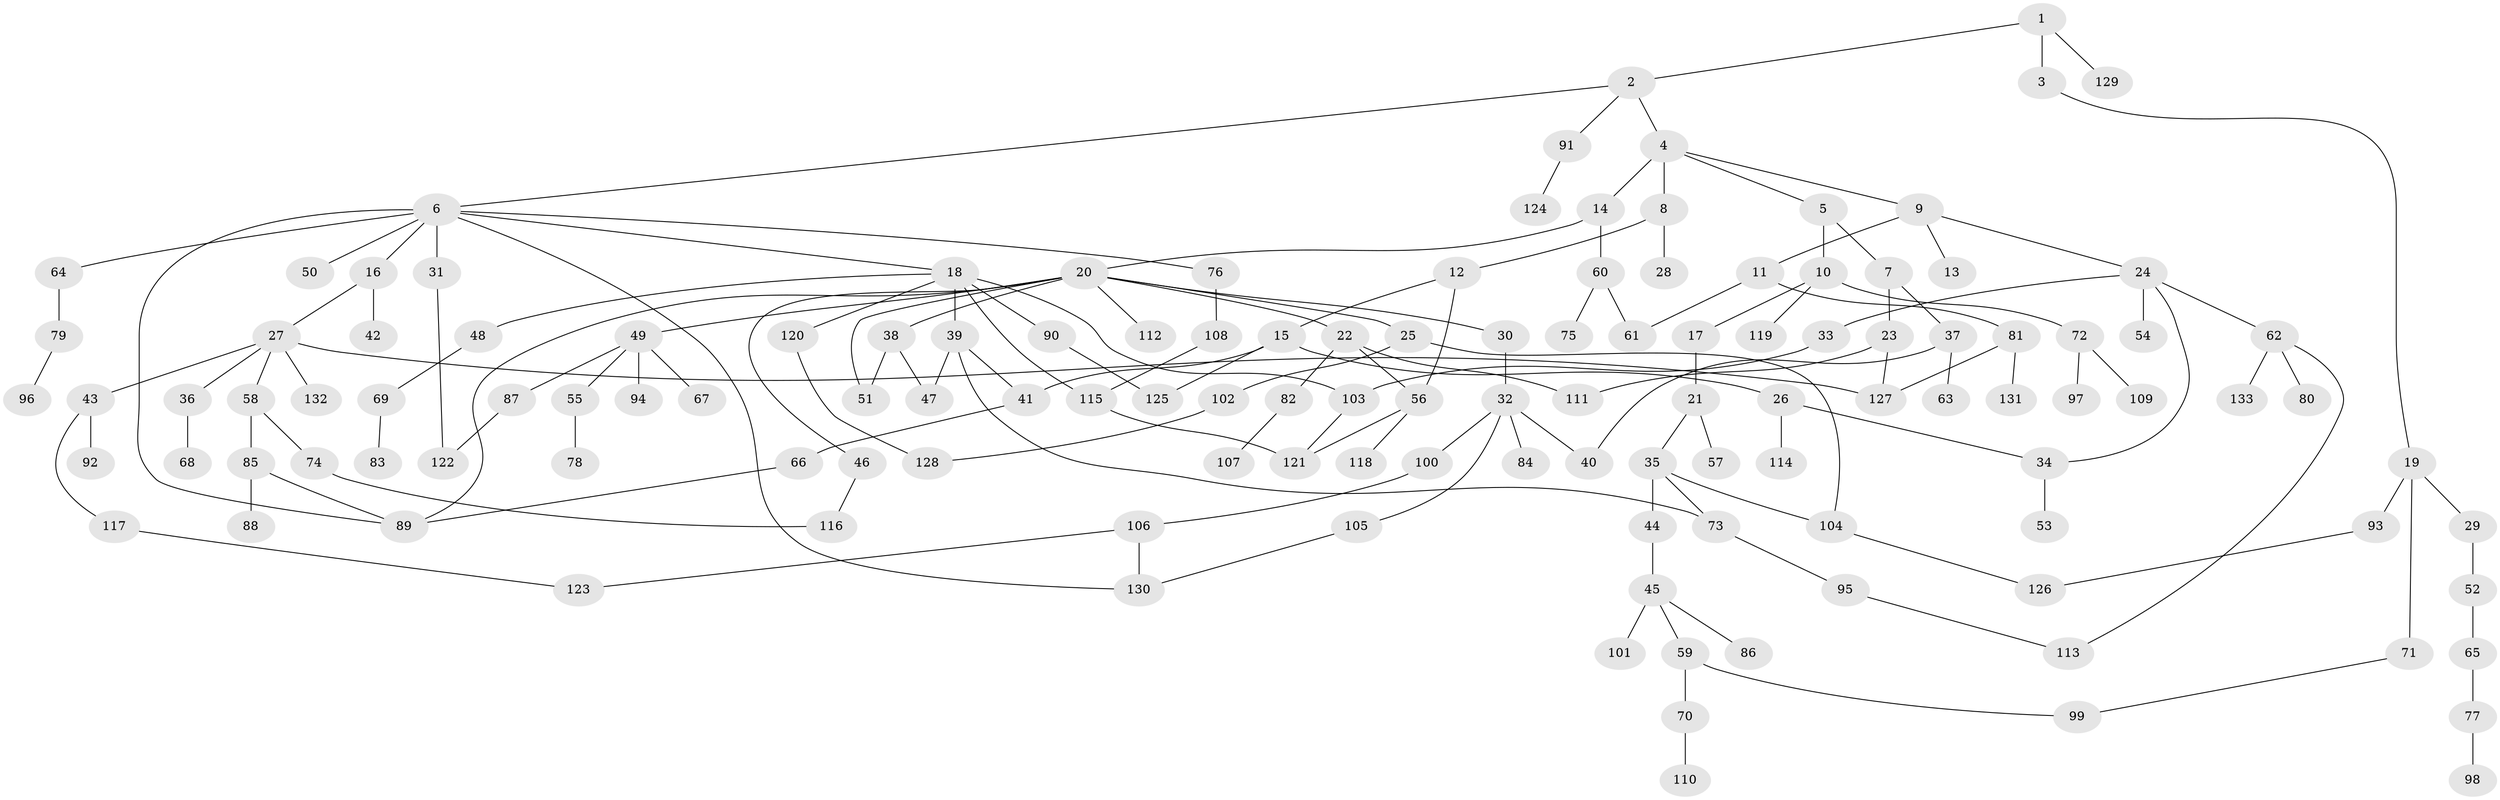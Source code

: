 // Generated by graph-tools (version 1.1) at 2025/13/03/09/25 04:13:25]
// undirected, 133 vertices, 161 edges
graph export_dot {
graph [start="1"]
  node [color=gray90,style=filled];
  1;
  2;
  3;
  4;
  5;
  6;
  7;
  8;
  9;
  10;
  11;
  12;
  13;
  14;
  15;
  16;
  17;
  18;
  19;
  20;
  21;
  22;
  23;
  24;
  25;
  26;
  27;
  28;
  29;
  30;
  31;
  32;
  33;
  34;
  35;
  36;
  37;
  38;
  39;
  40;
  41;
  42;
  43;
  44;
  45;
  46;
  47;
  48;
  49;
  50;
  51;
  52;
  53;
  54;
  55;
  56;
  57;
  58;
  59;
  60;
  61;
  62;
  63;
  64;
  65;
  66;
  67;
  68;
  69;
  70;
  71;
  72;
  73;
  74;
  75;
  76;
  77;
  78;
  79;
  80;
  81;
  82;
  83;
  84;
  85;
  86;
  87;
  88;
  89;
  90;
  91;
  92;
  93;
  94;
  95;
  96;
  97;
  98;
  99;
  100;
  101;
  102;
  103;
  104;
  105;
  106;
  107;
  108;
  109;
  110;
  111;
  112;
  113;
  114;
  115;
  116;
  117;
  118;
  119;
  120;
  121;
  122;
  123;
  124;
  125;
  126;
  127;
  128;
  129;
  130;
  131;
  132;
  133;
  1 -- 2;
  1 -- 3;
  1 -- 129;
  2 -- 4;
  2 -- 6;
  2 -- 91;
  3 -- 19;
  4 -- 5;
  4 -- 8;
  4 -- 9;
  4 -- 14;
  5 -- 7;
  5 -- 10;
  6 -- 16;
  6 -- 18;
  6 -- 31;
  6 -- 50;
  6 -- 64;
  6 -- 76;
  6 -- 89;
  6 -- 130;
  7 -- 23;
  7 -- 37;
  8 -- 12;
  8 -- 28;
  9 -- 11;
  9 -- 13;
  9 -- 24;
  10 -- 17;
  10 -- 72;
  10 -- 119;
  11 -- 61;
  11 -- 81;
  12 -- 15;
  12 -- 56;
  14 -- 20;
  14 -- 60;
  15 -- 26;
  15 -- 41;
  15 -- 125;
  16 -- 27;
  16 -- 42;
  17 -- 21;
  18 -- 39;
  18 -- 48;
  18 -- 90;
  18 -- 120;
  18 -- 115;
  18 -- 103;
  19 -- 29;
  19 -- 71;
  19 -- 93;
  20 -- 22;
  20 -- 25;
  20 -- 30;
  20 -- 38;
  20 -- 46;
  20 -- 49;
  20 -- 112;
  20 -- 51;
  20 -- 89;
  21 -- 35;
  21 -- 57;
  22 -- 56;
  22 -- 82;
  22 -- 111;
  23 -- 127;
  23 -- 111;
  24 -- 33;
  24 -- 54;
  24 -- 62;
  24 -- 34;
  25 -- 102;
  25 -- 104;
  26 -- 34;
  26 -- 114;
  27 -- 36;
  27 -- 43;
  27 -- 58;
  27 -- 132;
  27 -- 127;
  29 -- 52;
  30 -- 32;
  31 -- 122;
  32 -- 40;
  32 -- 84;
  32 -- 100;
  32 -- 105;
  33 -- 103;
  34 -- 53;
  35 -- 44;
  35 -- 104;
  35 -- 73;
  36 -- 68;
  37 -- 63;
  37 -- 40;
  38 -- 47;
  38 -- 51;
  39 -- 73;
  39 -- 47;
  39 -- 41;
  41 -- 66;
  43 -- 92;
  43 -- 117;
  44 -- 45;
  45 -- 59;
  45 -- 86;
  45 -- 101;
  46 -- 116;
  48 -- 69;
  49 -- 55;
  49 -- 67;
  49 -- 87;
  49 -- 94;
  52 -- 65;
  55 -- 78;
  56 -- 118;
  56 -- 121;
  58 -- 74;
  58 -- 85;
  59 -- 70;
  59 -- 99;
  60 -- 75;
  60 -- 61;
  62 -- 80;
  62 -- 113;
  62 -- 133;
  64 -- 79;
  65 -- 77;
  66 -- 89;
  69 -- 83;
  70 -- 110;
  71 -- 99;
  72 -- 97;
  72 -- 109;
  73 -- 95;
  74 -- 116;
  76 -- 108;
  77 -- 98;
  79 -- 96;
  81 -- 127;
  81 -- 131;
  82 -- 107;
  85 -- 88;
  85 -- 89;
  87 -- 122;
  90 -- 125;
  91 -- 124;
  93 -- 126;
  95 -- 113;
  100 -- 106;
  102 -- 128;
  103 -- 121;
  104 -- 126;
  105 -- 130;
  106 -- 123;
  106 -- 130;
  108 -- 115;
  115 -- 121;
  117 -- 123;
  120 -- 128;
}
